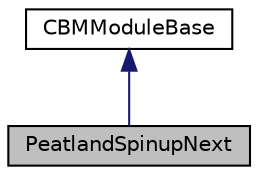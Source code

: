 digraph "PeatlandSpinupNext"
{
 // LATEX_PDF_SIZE
  edge [fontname="Helvetica",fontsize="10",labelfontname="Helvetica",labelfontsize="10"];
  node [fontname="Helvetica",fontsize="10",shape=record];
  Node1 [label="PeatlandSpinupNext",height=0.2,width=0.4,color="black", fillcolor="grey75", style="filled", fontcolor="black",tooltip=" "];
  Node2 -> Node1 [dir="back",color="midnightblue",fontsize="10",style="solid",fontname="Helvetica"];
  Node2 [label="CBMModuleBase",height=0.2,width=0.4,color="black", fillcolor="white", style="filled",URL="$classmoja_1_1modules_1_1cbm_1_1CBMModuleBase.html",tooltip=" "];
}
